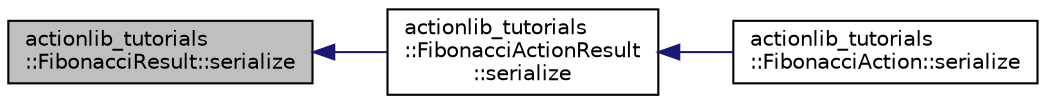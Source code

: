 digraph "actionlib_tutorials::FibonacciResult::serialize"
{
  edge [fontname="Helvetica",fontsize="10",labelfontname="Helvetica",labelfontsize="10"];
  node [fontname="Helvetica",fontsize="10",shape=record];
  rankdir="LR";
  Node1 [label="actionlib_tutorials\l::FibonacciResult::serialize",height=0.2,width=0.4,color="black", fillcolor="grey75", style="filled" fontcolor="black"];
  Node1 -> Node2 [dir="back",color="midnightblue",fontsize="10",style="solid",fontname="Helvetica"];
  Node2 [label="actionlib_tutorials\l::FibonacciActionResult\l::serialize",height=0.2,width=0.4,color="black", fillcolor="white", style="filled",URL="$classactionlib__tutorials_1_1_fibonacci_action_result.html#a8a68692a15f6631cf51119ccf3f8716f"];
  Node2 -> Node3 [dir="back",color="midnightblue",fontsize="10",style="solid",fontname="Helvetica"];
  Node3 [label="actionlib_tutorials\l::FibonacciAction::serialize",height=0.2,width=0.4,color="black", fillcolor="white", style="filled",URL="$classactionlib__tutorials_1_1_fibonacci_action.html#a51880d9a95852797130992e44631acda"];
}
